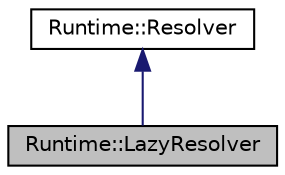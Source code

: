digraph "Runtime::LazyResolver"
{
  edge [fontname="Helvetica",fontsize="10",labelfontname="Helvetica",labelfontsize="10"];
  node [fontname="Helvetica",fontsize="10",shape=record];
  Node2 [label="Runtime::LazyResolver",height=0.2,width=0.4,color="black", fillcolor="grey75", style="filled", fontcolor="black"];
  Node3 -> Node2 [dir="back",color="midnightblue",fontsize="10",style="solid"];
  Node3 [label="Runtime::Resolver",height=0.2,width=0.4,color="black", fillcolor="white", style="filled",URL="$struct_runtime_1_1_resolver.html"];
}
